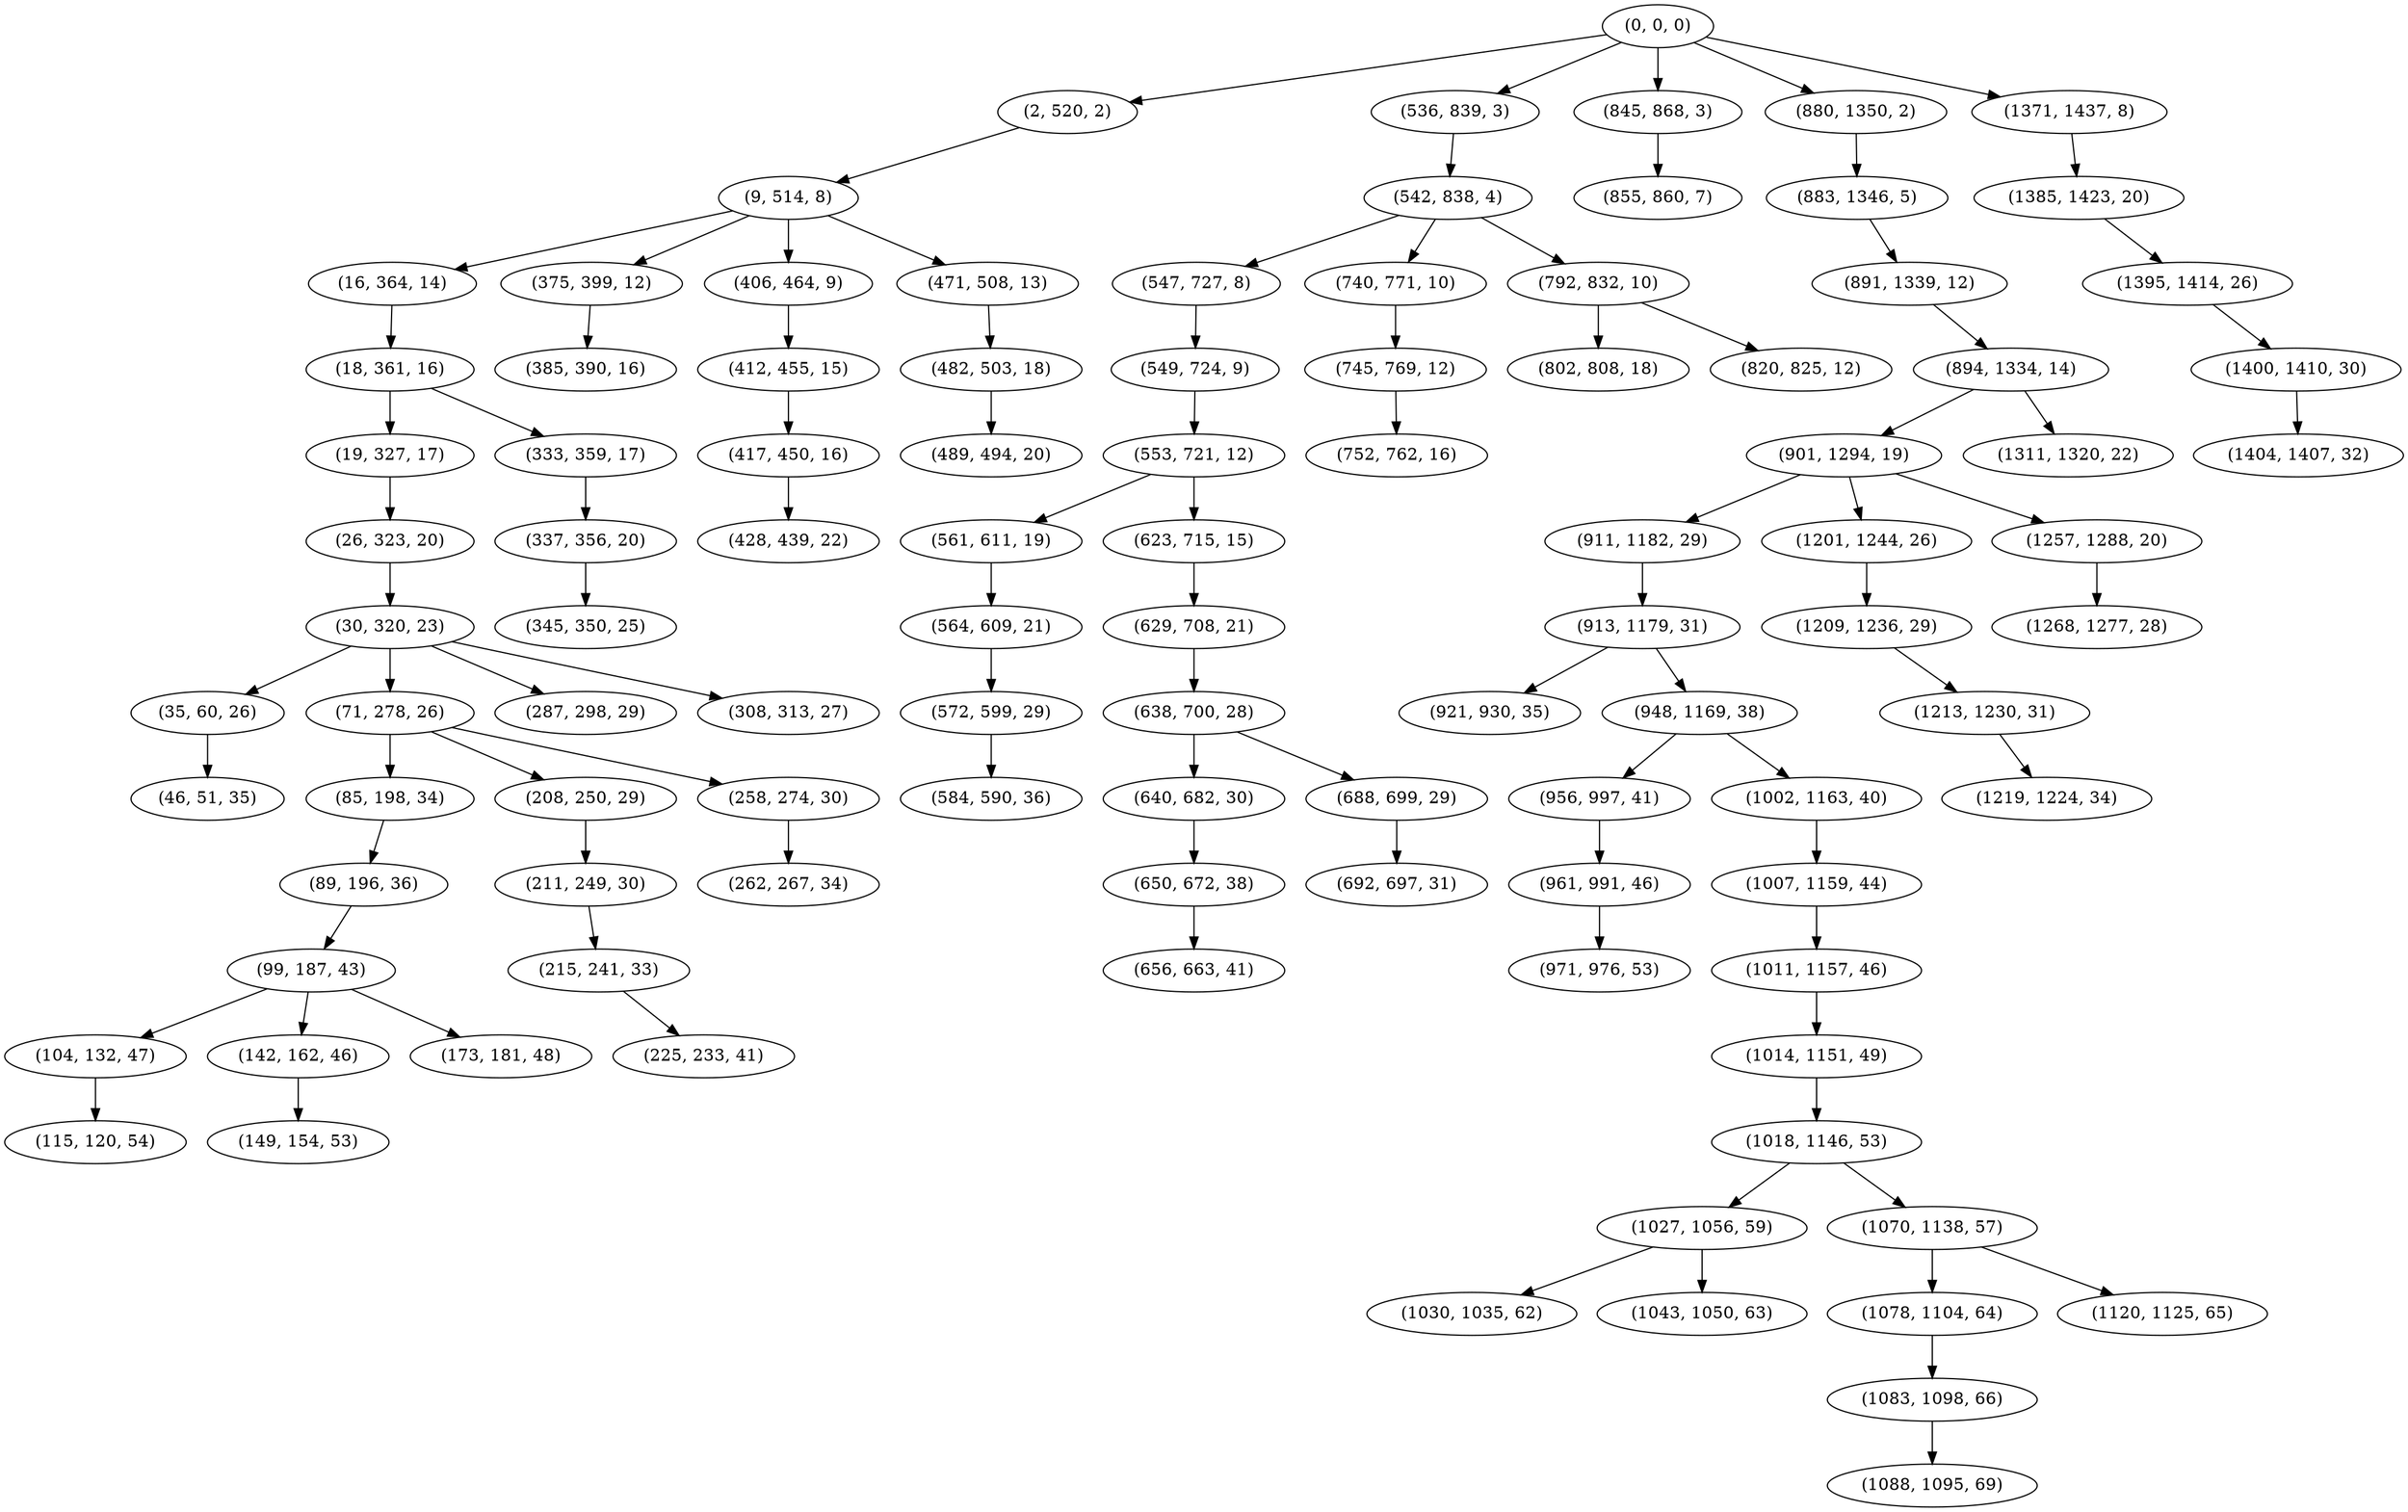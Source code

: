 digraph tree {
    "(0, 0, 0)";
    "(2, 520, 2)";
    "(9, 514, 8)";
    "(16, 364, 14)";
    "(18, 361, 16)";
    "(19, 327, 17)";
    "(26, 323, 20)";
    "(30, 320, 23)";
    "(35, 60, 26)";
    "(46, 51, 35)";
    "(71, 278, 26)";
    "(85, 198, 34)";
    "(89, 196, 36)";
    "(99, 187, 43)";
    "(104, 132, 47)";
    "(115, 120, 54)";
    "(142, 162, 46)";
    "(149, 154, 53)";
    "(173, 181, 48)";
    "(208, 250, 29)";
    "(211, 249, 30)";
    "(215, 241, 33)";
    "(225, 233, 41)";
    "(258, 274, 30)";
    "(262, 267, 34)";
    "(287, 298, 29)";
    "(308, 313, 27)";
    "(333, 359, 17)";
    "(337, 356, 20)";
    "(345, 350, 25)";
    "(375, 399, 12)";
    "(385, 390, 16)";
    "(406, 464, 9)";
    "(412, 455, 15)";
    "(417, 450, 16)";
    "(428, 439, 22)";
    "(471, 508, 13)";
    "(482, 503, 18)";
    "(489, 494, 20)";
    "(536, 839, 3)";
    "(542, 838, 4)";
    "(547, 727, 8)";
    "(549, 724, 9)";
    "(553, 721, 12)";
    "(561, 611, 19)";
    "(564, 609, 21)";
    "(572, 599, 29)";
    "(584, 590, 36)";
    "(623, 715, 15)";
    "(629, 708, 21)";
    "(638, 700, 28)";
    "(640, 682, 30)";
    "(650, 672, 38)";
    "(656, 663, 41)";
    "(688, 699, 29)";
    "(692, 697, 31)";
    "(740, 771, 10)";
    "(745, 769, 12)";
    "(752, 762, 16)";
    "(792, 832, 10)";
    "(802, 808, 18)";
    "(820, 825, 12)";
    "(845, 868, 3)";
    "(855, 860, 7)";
    "(880, 1350, 2)";
    "(883, 1346, 5)";
    "(891, 1339, 12)";
    "(894, 1334, 14)";
    "(901, 1294, 19)";
    "(911, 1182, 29)";
    "(913, 1179, 31)";
    "(921, 930, 35)";
    "(948, 1169, 38)";
    "(956, 997, 41)";
    "(961, 991, 46)";
    "(971, 976, 53)";
    "(1002, 1163, 40)";
    "(1007, 1159, 44)";
    "(1011, 1157, 46)";
    "(1014, 1151, 49)";
    "(1018, 1146, 53)";
    "(1027, 1056, 59)";
    "(1030, 1035, 62)";
    "(1043, 1050, 63)";
    "(1070, 1138, 57)";
    "(1078, 1104, 64)";
    "(1083, 1098, 66)";
    "(1088, 1095, 69)";
    "(1120, 1125, 65)";
    "(1201, 1244, 26)";
    "(1209, 1236, 29)";
    "(1213, 1230, 31)";
    "(1219, 1224, 34)";
    "(1257, 1288, 20)";
    "(1268, 1277, 28)";
    "(1311, 1320, 22)";
    "(1371, 1437, 8)";
    "(1385, 1423, 20)";
    "(1395, 1414, 26)";
    "(1400, 1410, 30)";
    "(1404, 1407, 32)";
    "(0, 0, 0)" -> "(2, 520, 2)";
    "(0, 0, 0)" -> "(536, 839, 3)";
    "(0, 0, 0)" -> "(845, 868, 3)";
    "(0, 0, 0)" -> "(880, 1350, 2)";
    "(0, 0, 0)" -> "(1371, 1437, 8)";
    "(2, 520, 2)" -> "(9, 514, 8)";
    "(9, 514, 8)" -> "(16, 364, 14)";
    "(9, 514, 8)" -> "(375, 399, 12)";
    "(9, 514, 8)" -> "(406, 464, 9)";
    "(9, 514, 8)" -> "(471, 508, 13)";
    "(16, 364, 14)" -> "(18, 361, 16)";
    "(18, 361, 16)" -> "(19, 327, 17)";
    "(18, 361, 16)" -> "(333, 359, 17)";
    "(19, 327, 17)" -> "(26, 323, 20)";
    "(26, 323, 20)" -> "(30, 320, 23)";
    "(30, 320, 23)" -> "(35, 60, 26)";
    "(30, 320, 23)" -> "(71, 278, 26)";
    "(30, 320, 23)" -> "(287, 298, 29)";
    "(30, 320, 23)" -> "(308, 313, 27)";
    "(35, 60, 26)" -> "(46, 51, 35)";
    "(71, 278, 26)" -> "(85, 198, 34)";
    "(71, 278, 26)" -> "(208, 250, 29)";
    "(71, 278, 26)" -> "(258, 274, 30)";
    "(85, 198, 34)" -> "(89, 196, 36)";
    "(89, 196, 36)" -> "(99, 187, 43)";
    "(99, 187, 43)" -> "(104, 132, 47)";
    "(99, 187, 43)" -> "(142, 162, 46)";
    "(99, 187, 43)" -> "(173, 181, 48)";
    "(104, 132, 47)" -> "(115, 120, 54)";
    "(142, 162, 46)" -> "(149, 154, 53)";
    "(208, 250, 29)" -> "(211, 249, 30)";
    "(211, 249, 30)" -> "(215, 241, 33)";
    "(215, 241, 33)" -> "(225, 233, 41)";
    "(258, 274, 30)" -> "(262, 267, 34)";
    "(333, 359, 17)" -> "(337, 356, 20)";
    "(337, 356, 20)" -> "(345, 350, 25)";
    "(375, 399, 12)" -> "(385, 390, 16)";
    "(406, 464, 9)" -> "(412, 455, 15)";
    "(412, 455, 15)" -> "(417, 450, 16)";
    "(417, 450, 16)" -> "(428, 439, 22)";
    "(471, 508, 13)" -> "(482, 503, 18)";
    "(482, 503, 18)" -> "(489, 494, 20)";
    "(536, 839, 3)" -> "(542, 838, 4)";
    "(542, 838, 4)" -> "(547, 727, 8)";
    "(542, 838, 4)" -> "(740, 771, 10)";
    "(542, 838, 4)" -> "(792, 832, 10)";
    "(547, 727, 8)" -> "(549, 724, 9)";
    "(549, 724, 9)" -> "(553, 721, 12)";
    "(553, 721, 12)" -> "(561, 611, 19)";
    "(553, 721, 12)" -> "(623, 715, 15)";
    "(561, 611, 19)" -> "(564, 609, 21)";
    "(564, 609, 21)" -> "(572, 599, 29)";
    "(572, 599, 29)" -> "(584, 590, 36)";
    "(623, 715, 15)" -> "(629, 708, 21)";
    "(629, 708, 21)" -> "(638, 700, 28)";
    "(638, 700, 28)" -> "(640, 682, 30)";
    "(638, 700, 28)" -> "(688, 699, 29)";
    "(640, 682, 30)" -> "(650, 672, 38)";
    "(650, 672, 38)" -> "(656, 663, 41)";
    "(688, 699, 29)" -> "(692, 697, 31)";
    "(740, 771, 10)" -> "(745, 769, 12)";
    "(745, 769, 12)" -> "(752, 762, 16)";
    "(792, 832, 10)" -> "(802, 808, 18)";
    "(792, 832, 10)" -> "(820, 825, 12)";
    "(845, 868, 3)" -> "(855, 860, 7)";
    "(880, 1350, 2)" -> "(883, 1346, 5)";
    "(883, 1346, 5)" -> "(891, 1339, 12)";
    "(891, 1339, 12)" -> "(894, 1334, 14)";
    "(894, 1334, 14)" -> "(901, 1294, 19)";
    "(894, 1334, 14)" -> "(1311, 1320, 22)";
    "(901, 1294, 19)" -> "(911, 1182, 29)";
    "(901, 1294, 19)" -> "(1201, 1244, 26)";
    "(901, 1294, 19)" -> "(1257, 1288, 20)";
    "(911, 1182, 29)" -> "(913, 1179, 31)";
    "(913, 1179, 31)" -> "(921, 930, 35)";
    "(913, 1179, 31)" -> "(948, 1169, 38)";
    "(948, 1169, 38)" -> "(956, 997, 41)";
    "(948, 1169, 38)" -> "(1002, 1163, 40)";
    "(956, 997, 41)" -> "(961, 991, 46)";
    "(961, 991, 46)" -> "(971, 976, 53)";
    "(1002, 1163, 40)" -> "(1007, 1159, 44)";
    "(1007, 1159, 44)" -> "(1011, 1157, 46)";
    "(1011, 1157, 46)" -> "(1014, 1151, 49)";
    "(1014, 1151, 49)" -> "(1018, 1146, 53)";
    "(1018, 1146, 53)" -> "(1027, 1056, 59)";
    "(1018, 1146, 53)" -> "(1070, 1138, 57)";
    "(1027, 1056, 59)" -> "(1030, 1035, 62)";
    "(1027, 1056, 59)" -> "(1043, 1050, 63)";
    "(1070, 1138, 57)" -> "(1078, 1104, 64)";
    "(1070, 1138, 57)" -> "(1120, 1125, 65)";
    "(1078, 1104, 64)" -> "(1083, 1098, 66)";
    "(1083, 1098, 66)" -> "(1088, 1095, 69)";
    "(1201, 1244, 26)" -> "(1209, 1236, 29)";
    "(1209, 1236, 29)" -> "(1213, 1230, 31)";
    "(1213, 1230, 31)" -> "(1219, 1224, 34)";
    "(1257, 1288, 20)" -> "(1268, 1277, 28)";
    "(1371, 1437, 8)" -> "(1385, 1423, 20)";
    "(1385, 1423, 20)" -> "(1395, 1414, 26)";
    "(1395, 1414, 26)" -> "(1400, 1410, 30)";
    "(1400, 1410, 30)" -> "(1404, 1407, 32)";
}
